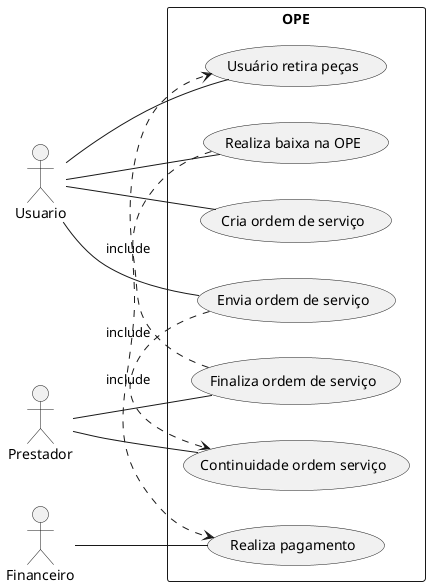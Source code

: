 ' @startuml
' 	left to right direction
' 	skinparam packageStyle rect
' 	actor Usuário
' 	actor Prestadora
'   actor Financeiro
' 	rectangle OPE {

'     Prestadora -- (Continuidade ordem serviço)

' 	  Usuário -- (Cria ordem de serviço)
'     Usuário -- (Envia ordem de serviço)
'     Usuário -- (Usuário retira peças)

'   (Cria ordem de serviço) .> (Envia ordem de serviço) : include
' 	' (Envia ordem de serviço) .> (Continuidade ordem serviço) : include
'   (Continuidade ordem serviço) .> (Finaliza ordem de serviço) : include
'   (Finaliza ordem de serviço) .> (Usuário retira peças) : include

'   ' (checkout) .> (payment) : include
' 	  ' (help) .> (checkout) : extends
' 	  ' (checkout) -- Prestadora
' 	}
' 	@enduml

@startuml

left to right direction

actor Usuario
actor Prestador
actor Financeiro

rectangle :OPE: {
	Usuario -- (Cria ordem de serviço)
	Usuario -- (Envia ordem de serviço)
	Prestador -- (Continuidade ordem serviço)
	Prestador -- (Finaliza ordem de serviço)
	Usuario -- (Usuário retira peças)
	Usuario -- (Realiza baixa na OPE)
	Financeiro -- (Realiza pagamento)

' () .> (Continuidade ordem serviço) : include


' includes
(Envia ordem de serviço) .> (Continuidade ordem serviço) : include
(Finaliza ordem de serviço) .> (Usuário retira peças) : include
(Realiza baixa na OPE) .> (Realiza pagamento) : include
}

@enduml